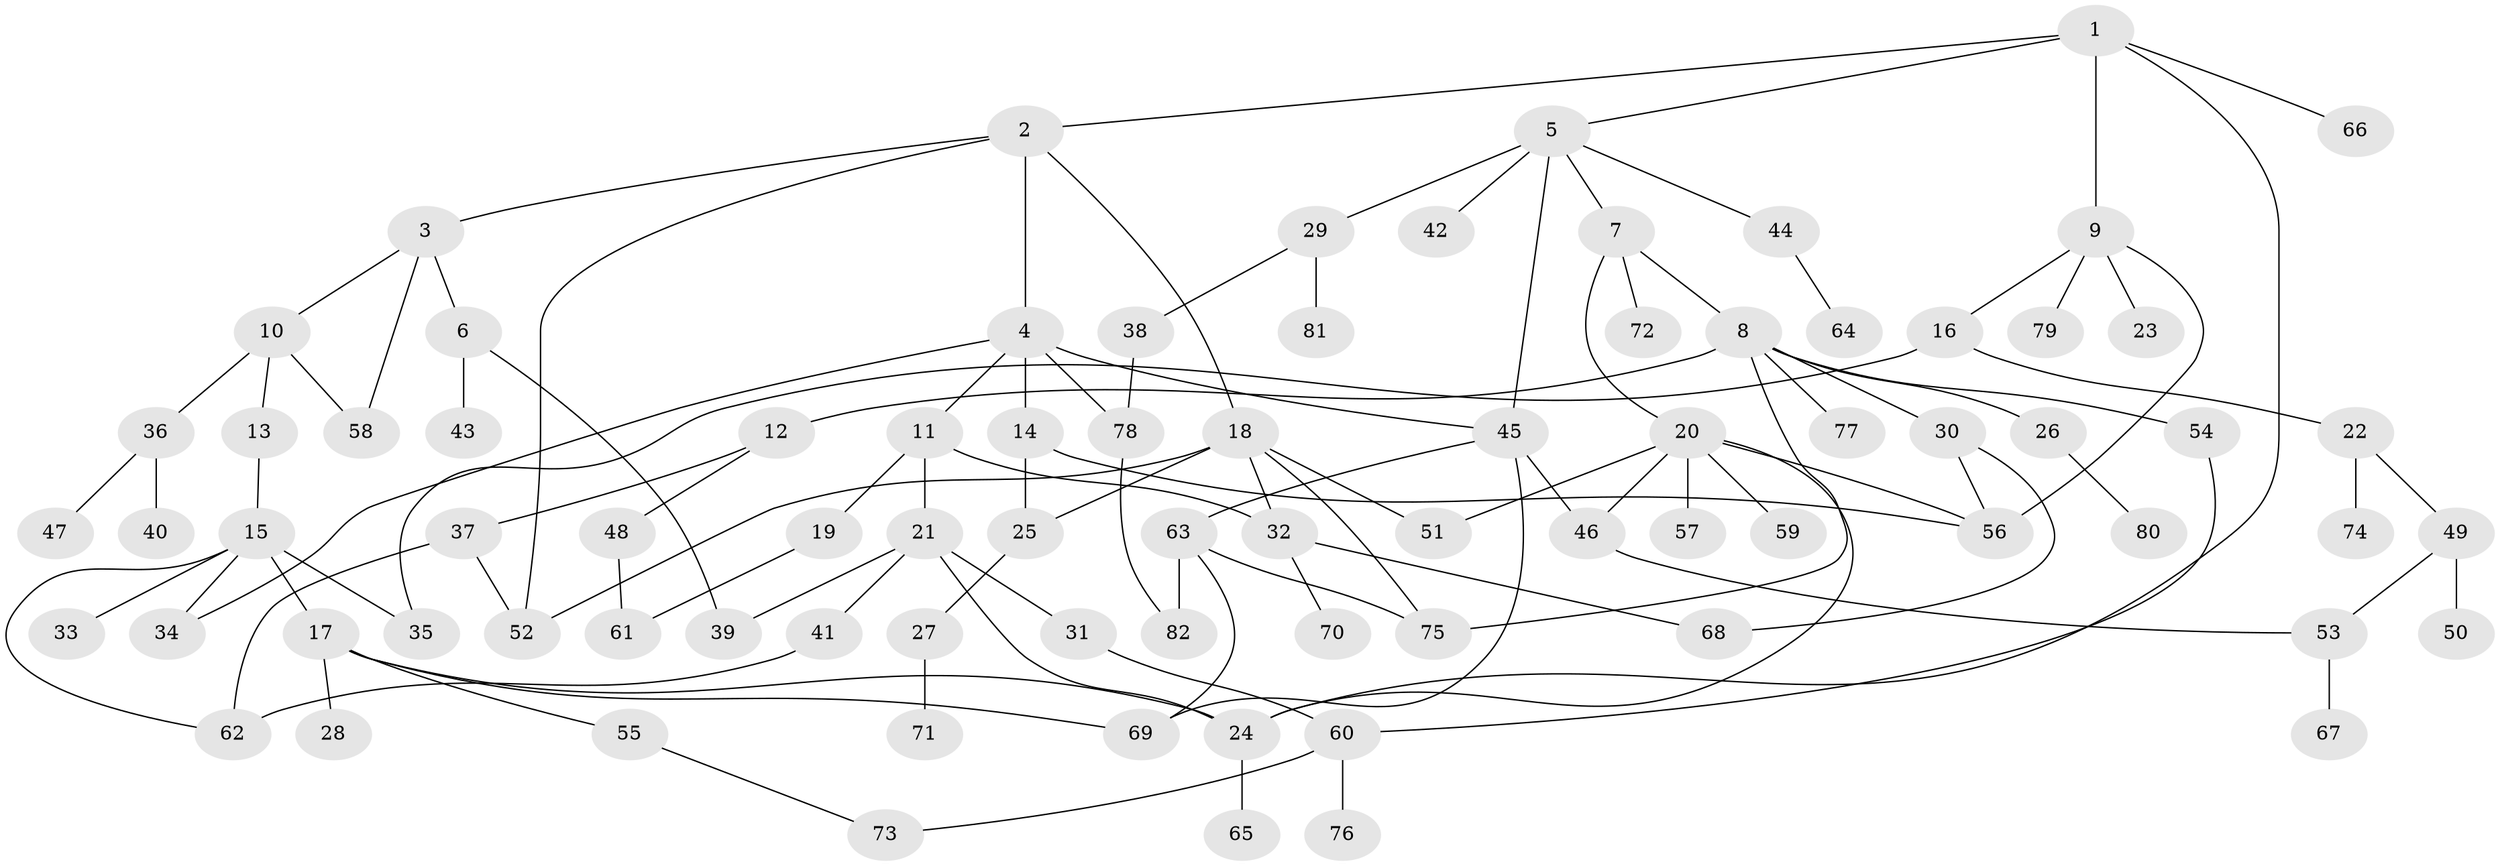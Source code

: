 // Generated by graph-tools (version 1.1) at 2025/13/03/09/25 04:13:15]
// undirected, 82 vertices, 111 edges
graph export_dot {
graph [start="1"]
  node [color=gray90,style=filled];
  1;
  2;
  3;
  4;
  5;
  6;
  7;
  8;
  9;
  10;
  11;
  12;
  13;
  14;
  15;
  16;
  17;
  18;
  19;
  20;
  21;
  22;
  23;
  24;
  25;
  26;
  27;
  28;
  29;
  30;
  31;
  32;
  33;
  34;
  35;
  36;
  37;
  38;
  39;
  40;
  41;
  42;
  43;
  44;
  45;
  46;
  47;
  48;
  49;
  50;
  51;
  52;
  53;
  54;
  55;
  56;
  57;
  58;
  59;
  60;
  61;
  62;
  63;
  64;
  65;
  66;
  67;
  68;
  69;
  70;
  71;
  72;
  73;
  74;
  75;
  76;
  77;
  78;
  79;
  80;
  81;
  82;
  1 -- 2;
  1 -- 5;
  1 -- 9;
  1 -- 66;
  1 -- 24;
  2 -- 3;
  2 -- 4;
  2 -- 18;
  2 -- 52;
  3 -- 6;
  3 -- 10;
  3 -- 58;
  4 -- 11;
  4 -- 14;
  4 -- 34;
  4 -- 78;
  4 -- 45;
  5 -- 7;
  5 -- 29;
  5 -- 42;
  5 -- 44;
  5 -- 45;
  6 -- 39;
  6 -- 43;
  7 -- 8;
  7 -- 20;
  7 -- 72;
  8 -- 12;
  8 -- 26;
  8 -- 30;
  8 -- 54;
  8 -- 75;
  8 -- 77;
  9 -- 16;
  9 -- 23;
  9 -- 79;
  9 -- 56;
  10 -- 13;
  10 -- 36;
  10 -- 58;
  11 -- 19;
  11 -- 21;
  11 -- 32;
  12 -- 37;
  12 -- 48;
  13 -- 15;
  14 -- 56;
  14 -- 25;
  15 -- 17;
  15 -- 33;
  15 -- 34;
  15 -- 62;
  15 -- 35;
  16 -- 22;
  16 -- 35;
  17 -- 28;
  17 -- 55;
  17 -- 69;
  17 -- 24;
  18 -- 25;
  18 -- 32;
  18 -- 51;
  18 -- 52;
  18 -- 75;
  19 -- 61;
  20 -- 24;
  20 -- 46;
  20 -- 51;
  20 -- 57;
  20 -- 59;
  20 -- 56;
  21 -- 31;
  21 -- 41;
  21 -- 39;
  21 -- 24;
  22 -- 49;
  22 -- 74;
  24 -- 65;
  25 -- 27;
  26 -- 80;
  27 -- 71;
  29 -- 38;
  29 -- 81;
  30 -- 68;
  30 -- 56;
  31 -- 60;
  32 -- 70;
  32 -- 68;
  36 -- 40;
  36 -- 47;
  37 -- 52;
  37 -- 62;
  38 -- 78;
  41 -- 62;
  44 -- 64;
  45 -- 63;
  45 -- 69;
  45 -- 46;
  46 -- 53;
  48 -- 61;
  49 -- 50;
  49 -- 53;
  53 -- 67;
  54 -- 60;
  55 -- 73;
  60 -- 76;
  60 -- 73;
  63 -- 69;
  63 -- 82;
  63 -- 75;
  78 -- 82;
}
